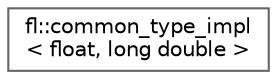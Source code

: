digraph "Graphical Class Hierarchy"
{
 // INTERACTIVE_SVG=YES
 // LATEX_PDF_SIZE
  bgcolor="transparent";
  edge [fontname=Helvetica,fontsize=10,labelfontname=Helvetica,labelfontsize=10];
  node [fontname=Helvetica,fontsize=10,shape=box,height=0.2,width=0.4];
  rankdir="LR";
  Node0 [id="Node000000",label="fl::common_type_impl\l\< float, long double \>",height=0.2,width=0.4,color="grey40", fillcolor="white", style="filled",URL="$d4/d36/namespacefl.html#d4/d6c/structfl_1_1common__type__impl_3_01float_00_01long_01double_01_4",tooltip=" "];
}
